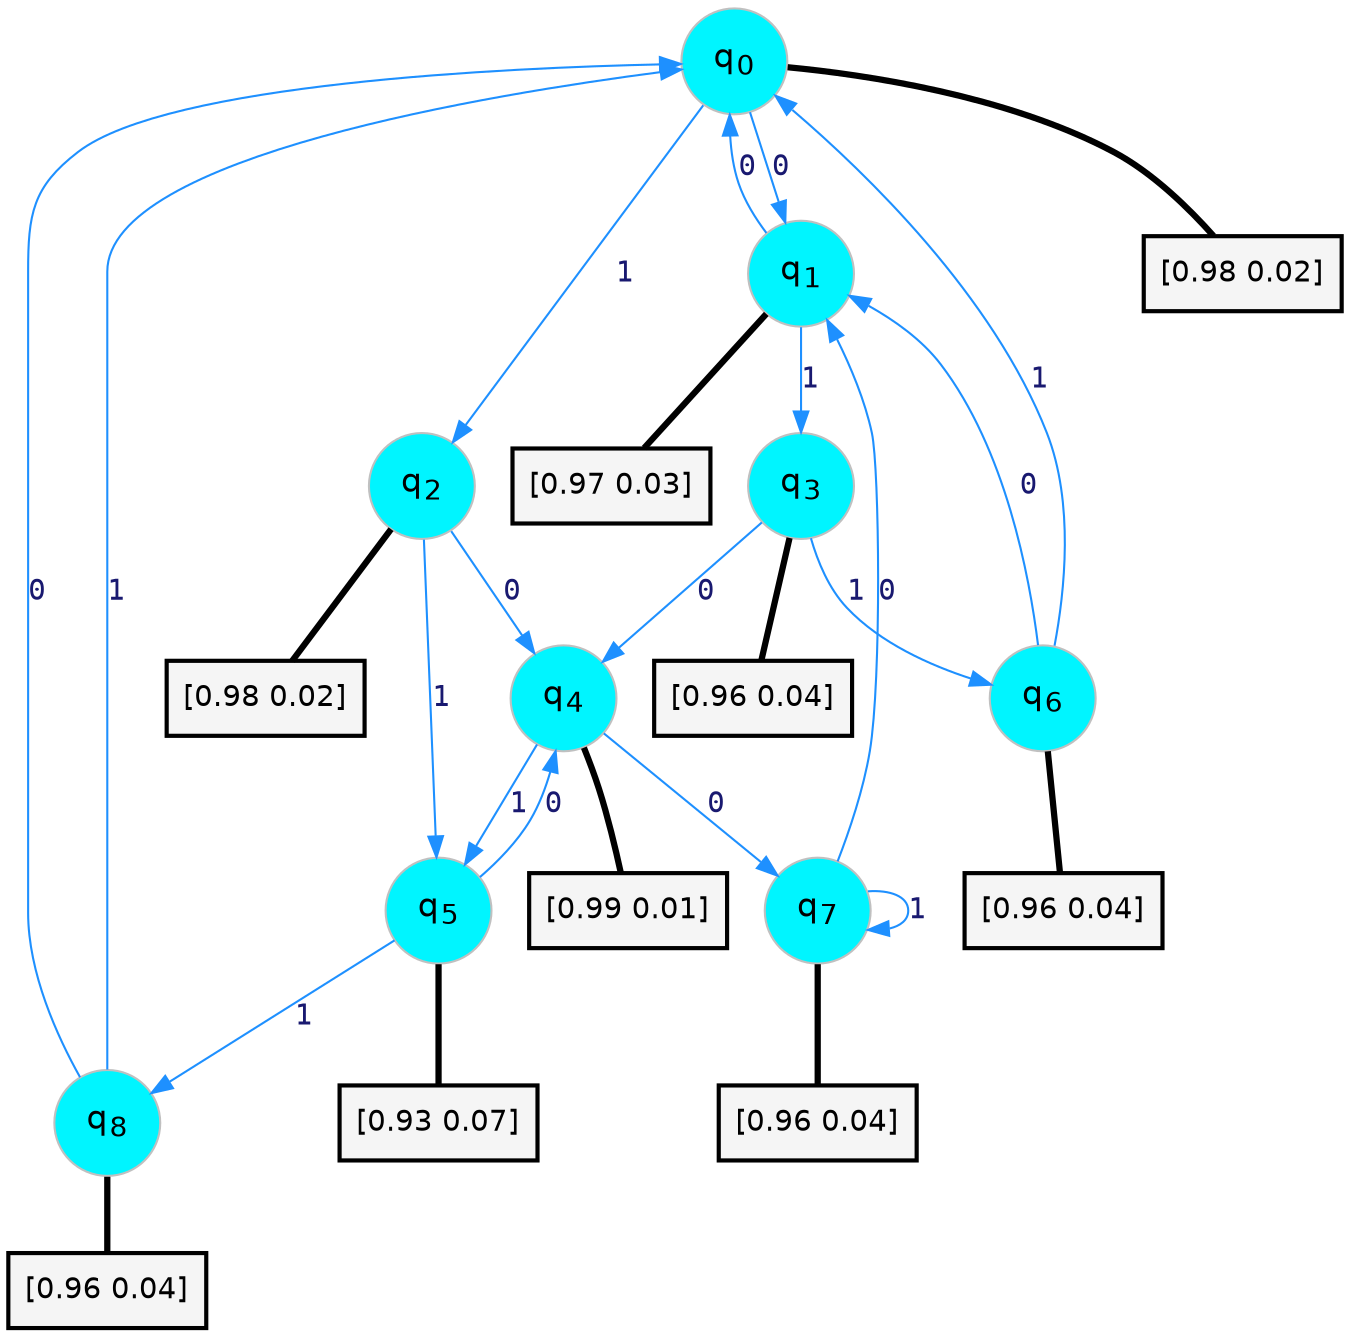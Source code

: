 digraph G {
graph [
bgcolor=transparent, dpi=300, rankdir=TD, size="40,25"];
node [
color=gray, fillcolor=turquoise1, fontcolor=black, fontname=Helvetica, fontsize=16, fontweight=bold, shape=circle, style=filled];
edge [
arrowsize=1, color=dodgerblue1, fontcolor=midnightblue, fontname=courier, fontweight=bold, penwidth=1, style=solid, weight=20];
0[label=<q<SUB>0</SUB>>];
1[label=<q<SUB>1</SUB>>];
2[label=<q<SUB>2</SUB>>];
3[label=<q<SUB>3</SUB>>];
4[label=<q<SUB>4</SUB>>];
5[label=<q<SUB>5</SUB>>];
6[label=<q<SUB>6</SUB>>];
7[label=<q<SUB>7</SUB>>];
8[label=<q<SUB>8</SUB>>];
9[label="[0.98 0.02]", shape=box,fontcolor=black, fontname=Helvetica, fontsize=14, penwidth=2, fillcolor=whitesmoke,color=black];
10[label="[0.97 0.03]", shape=box,fontcolor=black, fontname=Helvetica, fontsize=14, penwidth=2, fillcolor=whitesmoke,color=black];
11[label="[0.98 0.02]", shape=box,fontcolor=black, fontname=Helvetica, fontsize=14, penwidth=2, fillcolor=whitesmoke,color=black];
12[label="[0.96 0.04]", shape=box,fontcolor=black, fontname=Helvetica, fontsize=14, penwidth=2, fillcolor=whitesmoke,color=black];
13[label="[0.99 0.01]", shape=box,fontcolor=black, fontname=Helvetica, fontsize=14, penwidth=2, fillcolor=whitesmoke,color=black];
14[label="[0.93 0.07]", shape=box,fontcolor=black, fontname=Helvetica, fontsize=14, penwidth=2, fillcolor=whitesmoke,color=black];
15[label="[0.96 0.04]", shape=box,fontcolor=black, fontname=Helvetica, fontsize=14, penwidth=2, fillcolor=whitesmoke,color=black];
16[label="[0.96 0.04]", shape=box,fontcolor=black, fontname=Helvetica, fontsize=14, penwidth=2, fillcolor=whitesmoke,color=black];
17[label="[0.96 0.04]", shape=box,fontcolor=black, fontname=Helvetica, fontsize=14, penwidth=2, fillcolor=whitesmoke,color=black];
0->1 [label=0];
0->2 [label=1];
0->9 [arrowhead=none, penwidth=3,color=black];
1->0 [label=0];
1->3 [label=1];
1->10 [arrowhead=none, penwidth=3,color=black];
2->4 [label=0];
2->5 [label=1];
2->11 [arrowhead=none, penwidth=3,color=black];
3->4 [label=0];
3->6 [label=1];
3->12 [arrowhead=none, penwidth=3,color=black];
4->7 [label=0];
4->5 [label=1];
4->13 [arrowhead=none, penwidth=3,color=black];
5->4 [label=0];
5->8 [label=1];
5->14 [arrowhead=none, penwidth=3,color=black];
6->1 [label=0];
6->0 [label=1];
6->15 [arrowhead=none, penwidth=3,color=black];
7->1 [label=0];
7->7 [label=1];
7->16 [arrowhead=none, penwidth=3,color=black];
8->0 [label=0];
8->0 [label=1];
8->17 [arrowhead=none, penwidth=3,color=black];
}
